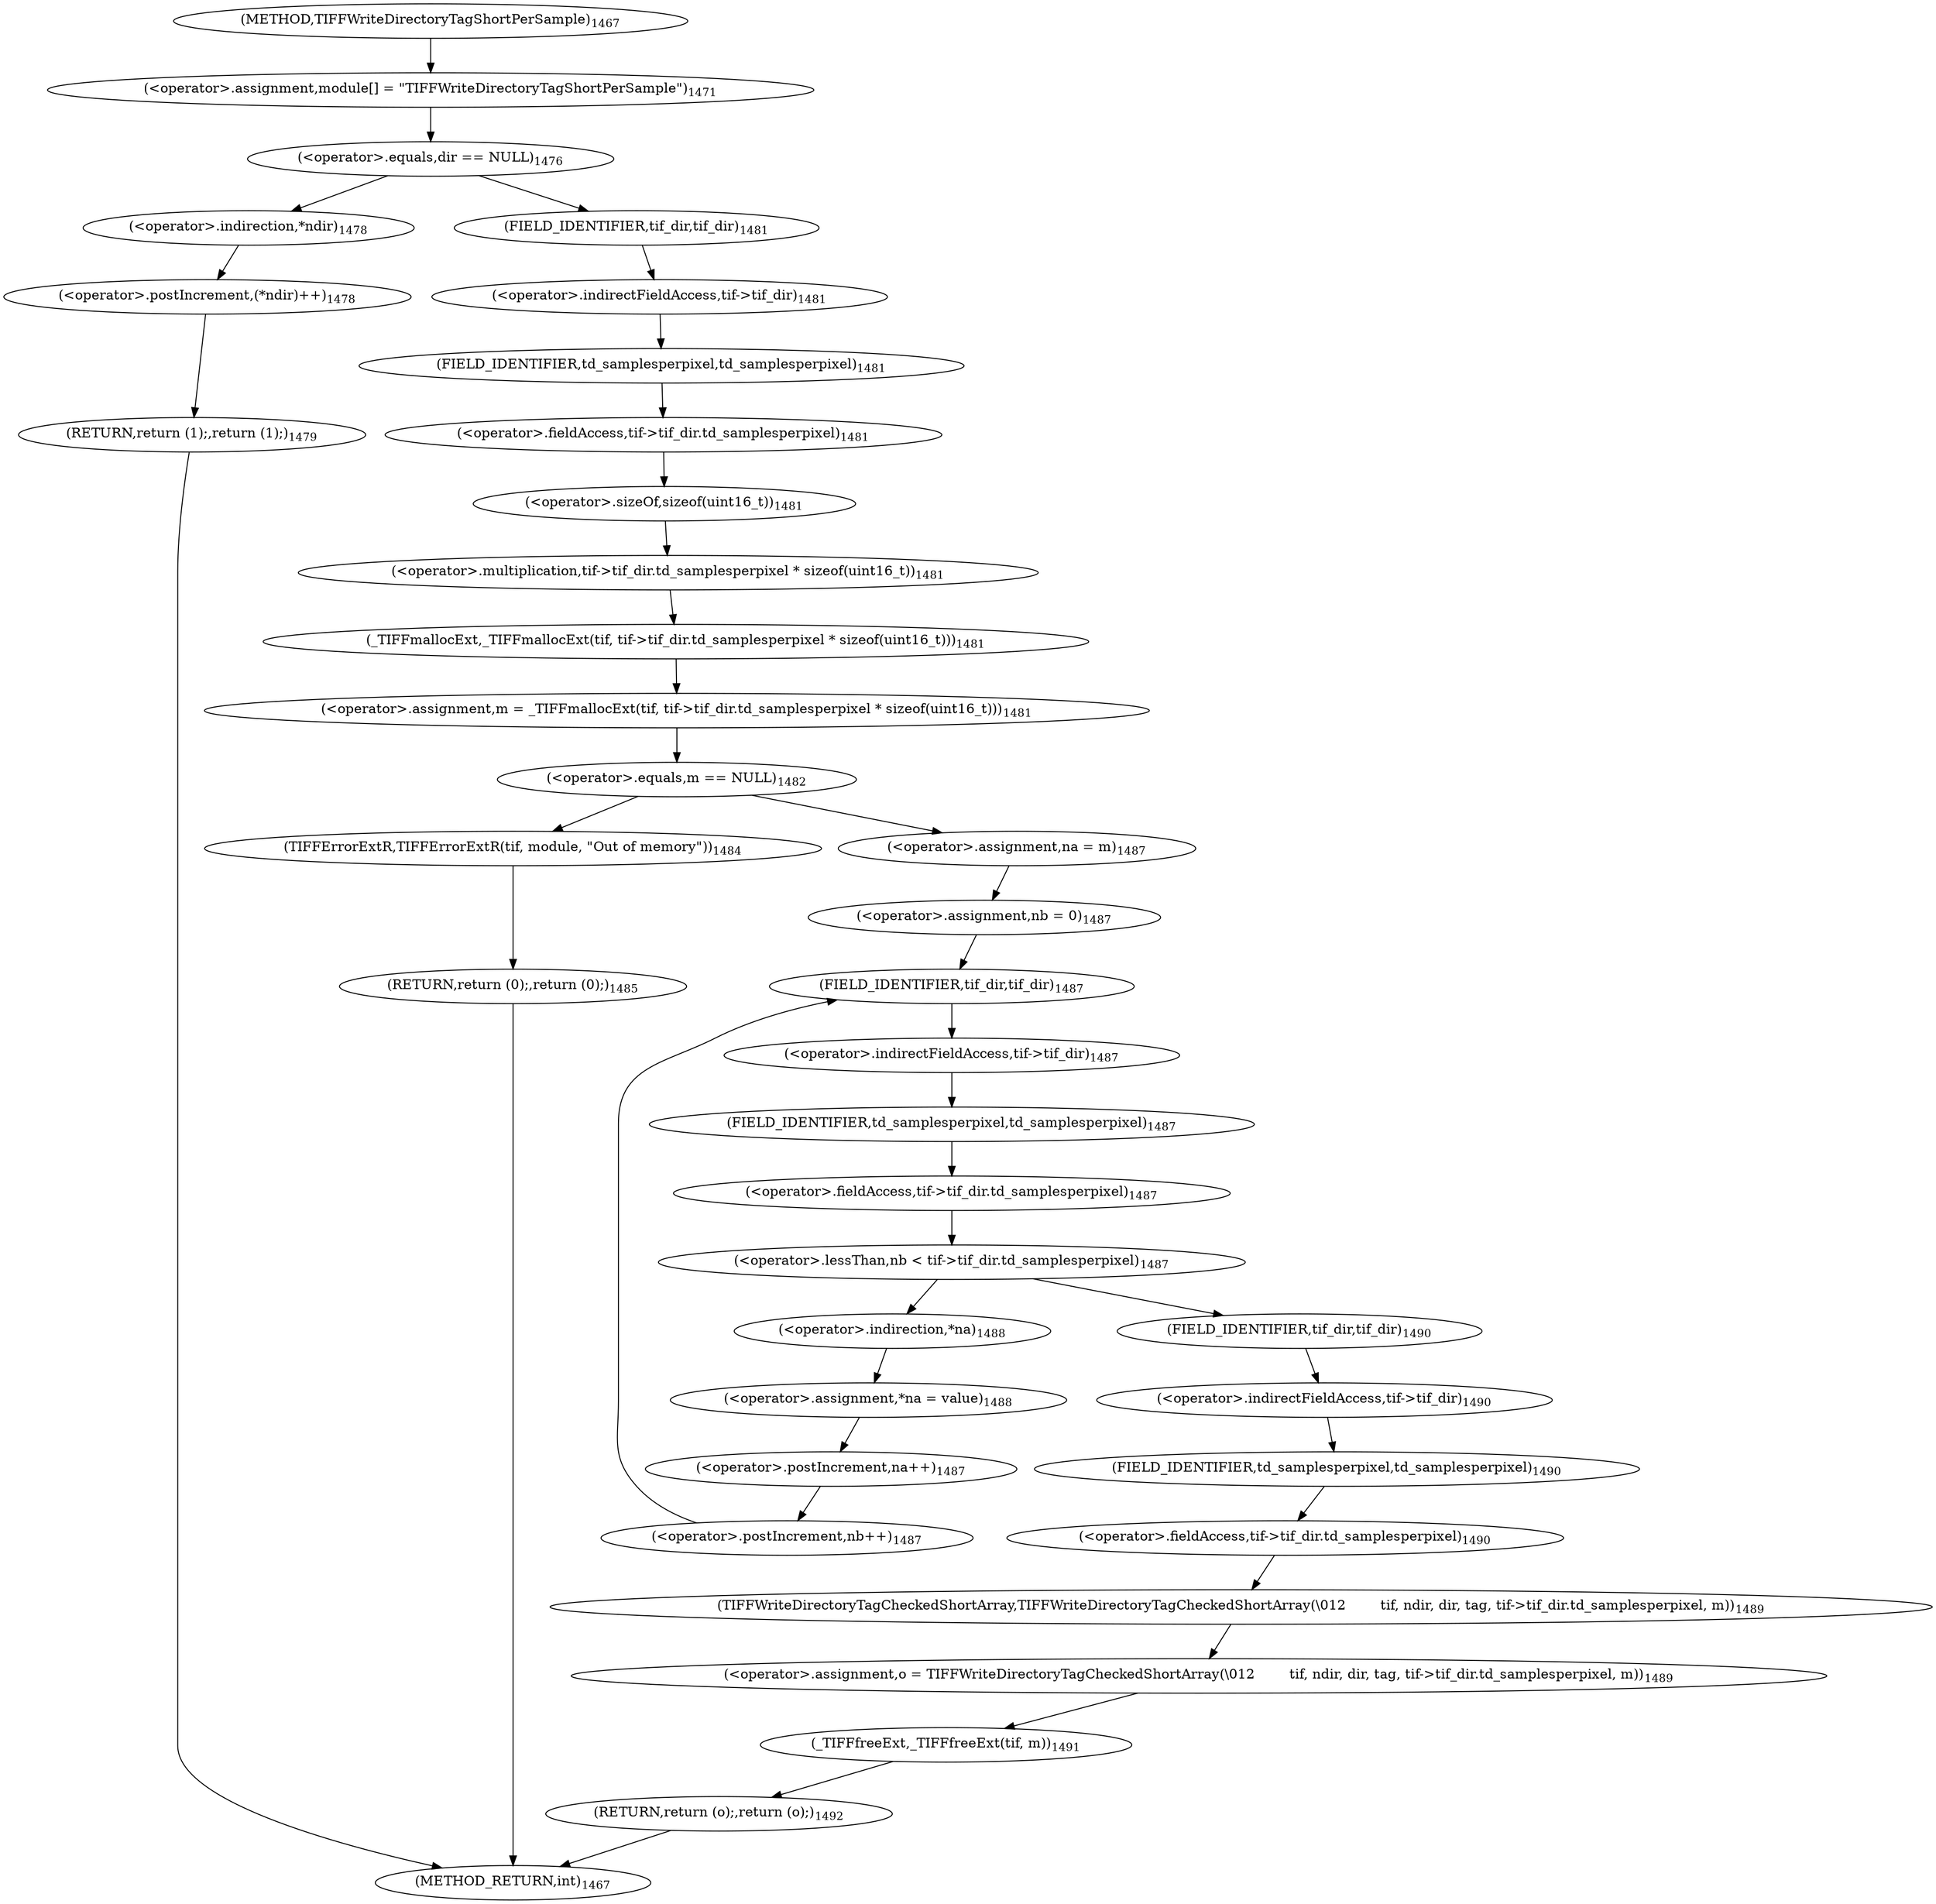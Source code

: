 digraph "TIFFWriteDirectoryTagShortPerSample" {  
"68062" [label = <(&lt;operator&gt;.assignment,module[] = &quot;TIFFWriteDirectoryTagShortPerSample&quot;)<SUB>1471</SUB>> ]
"68079" [label = <(&lt;operator&gt;.assignment,m = _TIFFmallocExt(tif, tif-&gt;tif_dir.td_samplesperpixel * sizeof(uint16_t)))<SUB>1481</SUB>> ]
"68127" [label = <(&lt;operator&gt;.assignment,o = TIFFWriteDirectoryTagCheckedShortArray(\012        tif, ndir, dir, tag, tif-&gt;tif_dir.td_samplesperpixel, m))<SUB>1489</SUB>> ]
"68140" [label = <(_TIFFfreeExt,_TIFFfreeExt(tif, m))<SUB>1491</SUB>> ]
"68143" [label = <(RETURN,return (o);,return (o);)<SUB>1492</SUB>> ]
"68070" [label = <(&lt;operator&gt;.equals,dir == NULL)<SUB>1476</SUB>> ]
"68081" [label = <(_TIFFmallocExt,_TIFFmallocExt(tif, tif-&gt;tif_dir.td_samplesperpixel * sizeof(uint16_t)))<SUB>1481</SUB>> ]
"68092" [label = <(&lt;operator&gt;.equals,m == NULL)<SUB>1482</SUB>> ]
"68111" [label = <(&lt;operator&gt;.lessThan,nb &lt; tif-&gt;tif_dir.td_samplesperpixel)<SUB>1487</SUB>> ]
"68123" [label = <(&lt;operator&gt;.assignment,*na = value)<SUB>1488</SUB>> ]
"68129" [label = <(TIFFWriteDirectoryTagCheckedShortArray,TIFFWriteDirectoryTagCheckedShortArray(\012        tif, ndir, dir, tag, tif-&gt;tif_dir.td_samplesperpixel, m))<SUB>1489</SUB>> ]
"68074" [label = <(&lt;operator&gt;.postIncrement,(*ndir)++)<SUB>1478</SUB>> ]
"68077" [label = <(RETURN,return (1);,return (1);)<SUB>1479</SUB>> ]
"68083" [label = <(&lt;operator&gt;.multiplication,tif-&gt;tif_dir.td_samplesperpixel * sizeof(uint16_t))<SUB>1481</SUB>> ]
"68096" [label = <(TIFFErrorExtR,TIFFErrorExtR(tif, module, &quot;Out of memory&quot;))<SUB>1484</SUB>> ]
"68100" [label = <(RETURN,return (0);,return (0);)<SUB>1485</SUB>> ]
"68113" [label = <(&lt;operator&gt;.fieldAccess,tif-&gt;tif_dir.td_samplesperpixel)<SUB>1487</SUB>> ]
"68119" [label = <(&lt;operator&gt;.postIncrement,na++)<SUB>1487</SUB>> ]
"68121" [label = <(&lt;operator&gt;.postIncrement,nb++)<SUB>1487</SUB>> ]
"68124" [label = <(&lt;operator&gt;.indirection,*na)<SUB>1488</SUB>> ]
"68134" [label = <(&lt;operator&gt;.fieldAccess,tif-&gt;tif_dir.td_samplesperpixel)<SUB>1490</SUB>> ]
"68075" [label = <(&lt;operator&gt;.indirection,*ndir)<SUB>1478</SUB>> ]
"68084" [label = <(&lt;operator&gt;.fieldAccess,tif-&gt;tif_dir.td_samplesperpixel)<SUB>1481</SUB>> ]
"68089" [label = <(&lt;operator&gt;.sizeOf,sizeof(uint16_t))<SUB>1481</SUB>> ]
"68105" [label = <(&lt;operator&gt;.assignment,na = m)<SUB>1487</SUB>> ]
"68108" [label = <(&lt;operator&gt;.assignment,nb = 0)<SUB>1487</SUB>> ]
"68114" [label = <(&lt;operator&gt;.indirectFieldAccess,tif-&gt;tif_dir)<SUB>1487</SUB>> ]
"68117" [label = <(FIELD_IDENTIFIER,td_samplesperpixel,td_samplesperpixel)<SUB>1487</SUB>> ]
"68135" [label = <(&lt;operator&gt;.indirectFieldAccess,tif-&gt;tif_dir)<SUB>1490</SUB>> ]
"68138" [label = <(FIELD_IDENTIFIER,td_samplesperpixel,td_samplesperpixel)<SUB>1490</SUB>> ]
"68085" [label = <(&lt;operator&gt;.indirectFieldAccess,tif-&gt;tif_dir)<SUB>1481</SUB>> ]
"68088" [label = <(FIELD_IDENTIFIER,td_samplesperpixel,td_samplesperpixel)<SUB>1481</SUB>> ]
"68116" [label = <(FIELD_IDENTIFIER,tif_dir,tif_dir)<SUB>1487</SUB>> ]
"68137" [label = <(FIELD_IDENTIFIER,tif_dir,tif_dir)<SUB>1490</SUB>> ]
"68087" [label = <(FIELD_IDENTIFIER,tif_dir,tif_dir)<SUB>1481</SUB>> ]
"68054" [label = <(METHOD,TIFFWriteDirectoryTagShortPerSample)<SUB>1467</SUB>> ]
"68145" [label = <(METHOD_RETURN,int)<SUB>1467</SUB>> ]
  "68062" -> "68070" 
  "68079" -> "68092" 
  "68127" -> "68140" 
  "68140" -> "68143" 
  "68143" -> "68145" 
  "68070" -> "68075" 
  "68070" -> "68087" 
  "68081" -> "68079" 
  "68092" -> "68096" 
  "68092" -> "68105" 
  "68111" -> "68124" 
  "68111" -> "68137" 
  "68123" -> "68119" 
  "68129" -> "68127" 
  "68074" -> "68077" 
  "68077" -> "68145" 
  "68083" -> "68081" 
  "68096" -> "68100" 
  "68100" -> "68145" 
  "68113" -> "68111" 
  "68119" -> "68121" 
  "68121" -> "68116" 
  "68124" -> "68123" 
  "68134" -> "68129" 
  "68075" -> "68074" 
  "68084" -> "68089" 
  "68089" -> "68083" 
  "68105" -> "68108" 
  "68108" -> "68116" 
  "68114" -> "68117" 
  "68117" -> "68113" 
  "68135" -> "68138" 
  "68138" -> "68134" 
  "68085" -> "68088" 
  "68088" -> "68084" 
  "68116" -> "68114" 
  "68137" -> "68135" 
  "68087" -> "68085" 
  "68054" -> "68062" 
}
